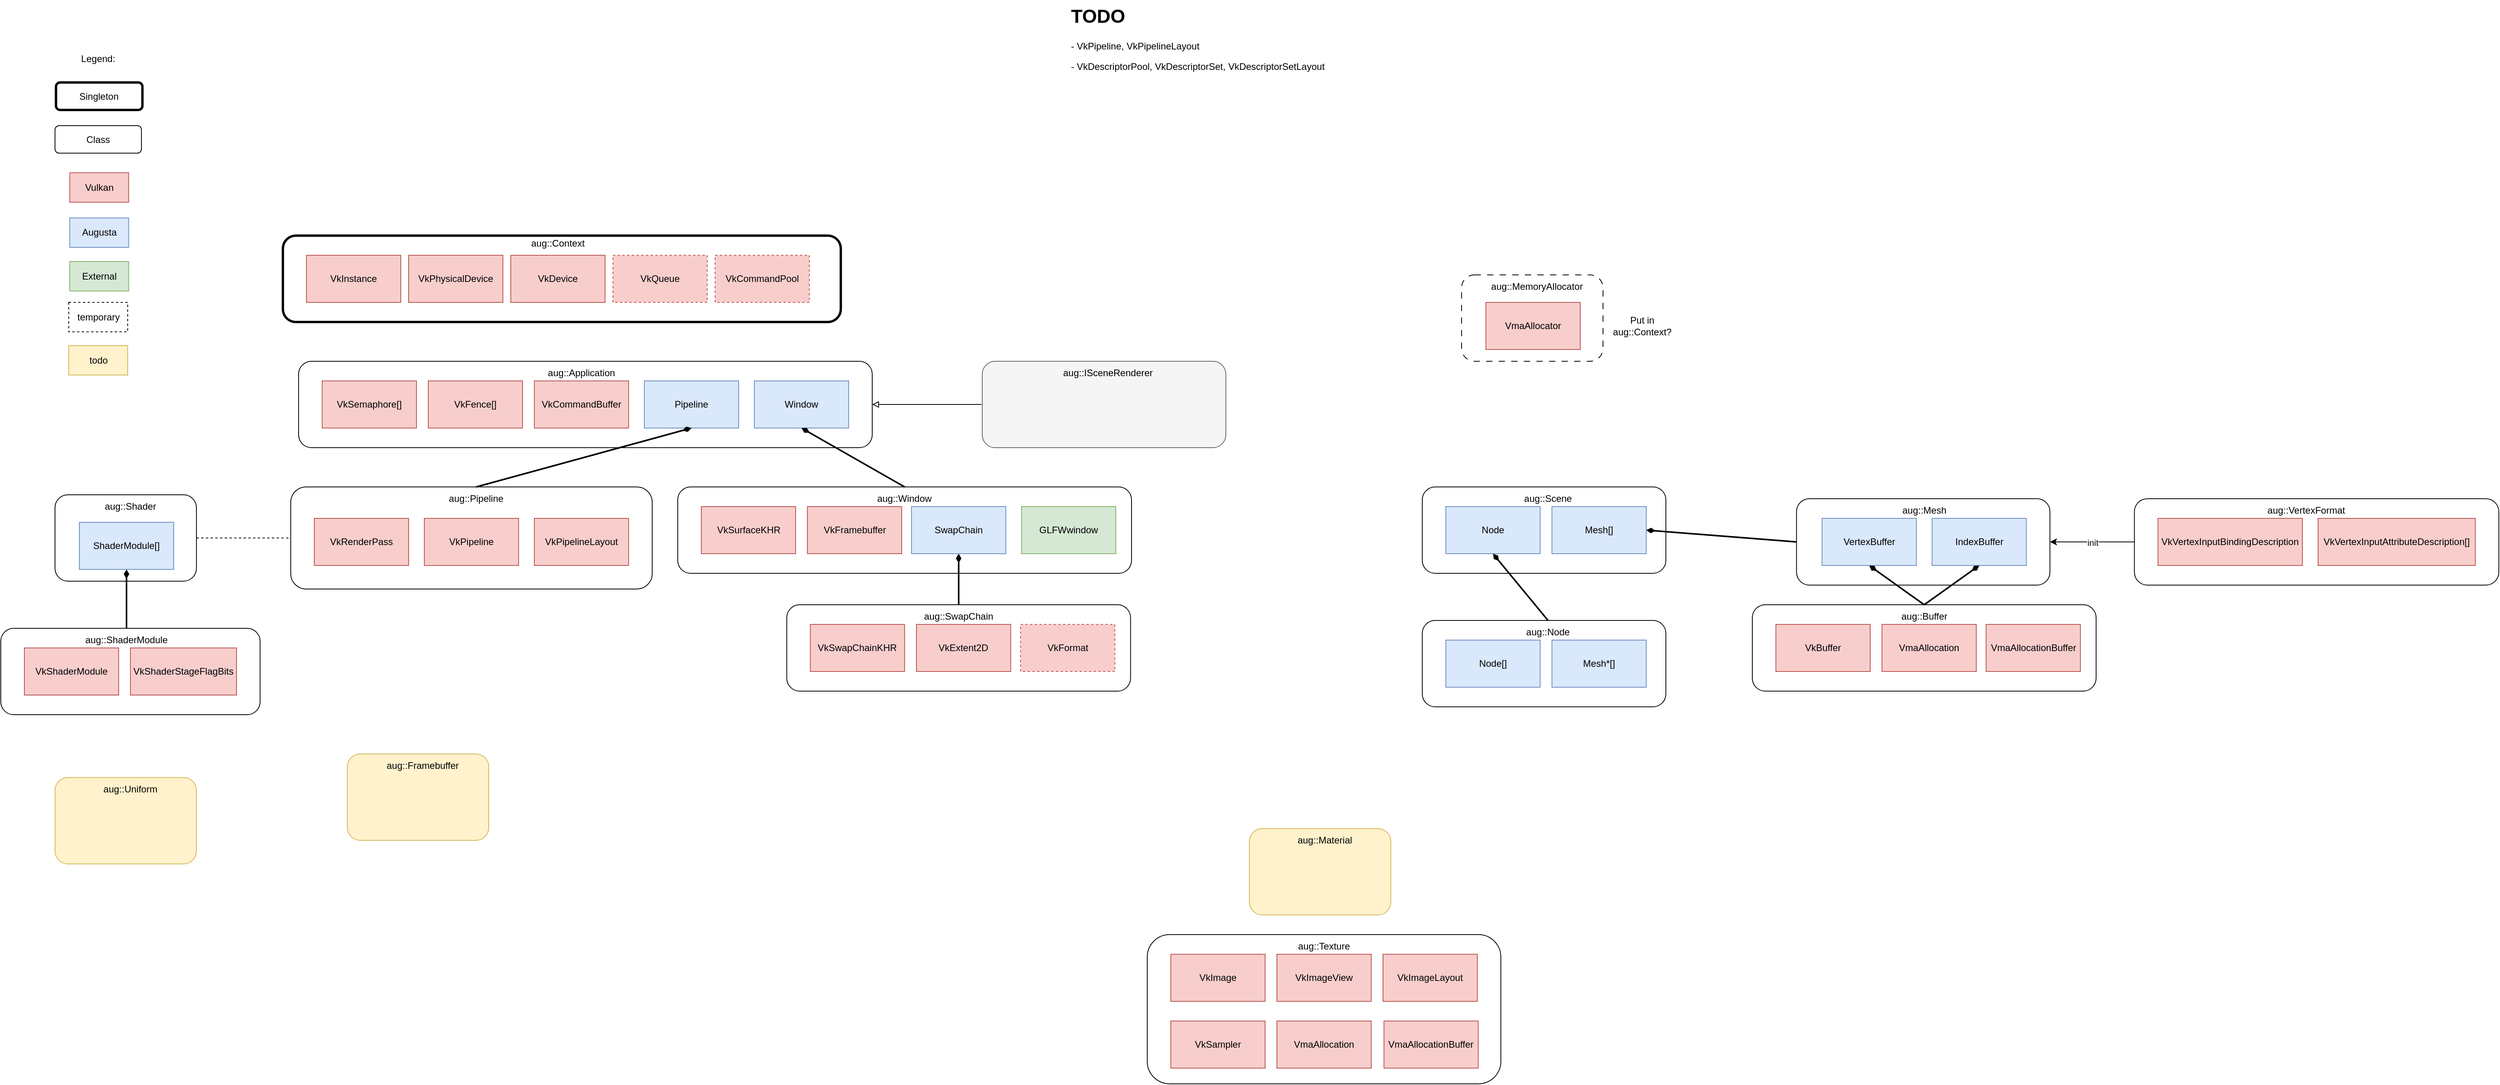 <mxfile version="26.1.1">
  <diagram name="Page-1" id="M-gKZGiricoeosnPaXWC">
    <mxGraphModel dx="2876" dy="2363" grid="1" gridSize="10" guides="1" tooltips="1" connect="1" arrows="1" fold="1" page="1" pageScale="1" pageWidth="827" pageHeight="1169" math="0" shadow="0">
      <root>
        <mxCell id="0" />
        <mxCell id="1" parent="0" />
        <mxCell id="n2kh0YCEqvJ2ROsxbAbJ-4" value="" style="rounded=1;whiteSpace=wrap;html=1;strokeWidth=3;" parent="1" vertex="1">
          <mxGeometry x="50" y="60" width="710" height="110" as="geometry" />
        </mxCell>
        <mxCell id="n2kh0YCEqvJ2ROsxbAbJ-1" value="VkInstance" style="rounded=0;whiteSpace=wrap;html=1;fillColor=#f8cecc;strokeColor=#b85450;" parent="1" vertex="1">
          <mxGeometry x="80" y="85" width="120" height="60" as="geometry" />
        </mxCell>
        <mxCell id="n2kh0YCEqvJ2ROsxbAbJ-2" value="VkPhysicalDevice" style="rounded=0;whiteSpace=wrap;html=1;fillColor=#f8cecc;strokeColor=#b85450;" parent="1" vertex="1">
          <mxGeometry x="210" y="85" width="120" height="60" as="geometry" />
        </mxCell>
        <mxCell id="n2kh0YCEqvJ2ROsxbAbJ-3" value="Vk&lt;span style=&quot;background-color: transparent; color: light-dark(rgb(0, 0, 0), rgb(255, 255, 255));&quot;&gt;Device&lt;/span&gt;" style="rounded=0;whiteSpace=wrap;html=1;fillColor=#f8cecc;strokeColor=#b85450;" parent="1" vertex="1">
          <mxGeometry x="340" y="85" width="120" height="60" as="geometry" />
        </mxCell>
        <mxCell id="n2kh0YCEqvJ2ROsxbAbJ-5" value="aug::Context" style="text;html=1;align=center;verticalAlign=middle;whiteSpace=wrap;rounded=0;" parent="1" vertex="1">
          <mxGeometry x="370" y="55" width="60" height="30" as="geometry" />
        </mxCell>
        <mxCell id="n2kh0YCEqvJ2ROsxbAbJ-6" value="VkQueue" style="rounded=0;whiteSpace=wrap;html=1;dashed=1;fillColor=#f8cecc;strokeColor=#b85450;" parent="1" vertex="1">
          <mxGeometry x="470" y="85" width="120" height="60" as="geometry" />
        </mxCell>
        <mxCell id="n2kh0YCEqvJ2ROsxbAbJ-7" value="VkCommandPool" style="rounded=0;whiteSpace=wrap;html=1;dashed=1;fillColor=#f8cecc;strokeColor=#b85450;" parent="1" vertex="1">
          <mxGeometry x="600" y="85" width="120" height="60" as="geometry" />
        </mxCell>
        <mxCell id="n2kh0YCEqvJ2ROsxbAbJ-8" value="" style="rounded=1;whiteSpace=wrap;html=1;" parent="1" vertex="1">
          <mxGeometry x="552.5" y="380" width="577.5" height="110" as="geometry" />
        </mxCell>
        <mxCell id="n2kh0YCEqvJ2ROsxbAbJ-9" value="VkSurfaceKHR" style="rounded=0;whiteSpace=wrap;html=1;fillColor=#f8cecc;strokeColor=#b85450;" parent="1" vertex="1">
          <mxGeometry x="582.5" y="405" width="120" height="60" as="geometry" />
        </mxCell>
        <mxCell id="n2kh0YCEqvJ2ROsxbAbJ-10" value="VkFramebuffer" style="rounded=0;whiteSpace=wrap;html=1;fillColor=#f8cecc;strokeColor=#b85450;" parent="1" vertex="1">
          <mxGeometry x="717.5" y="405" width="120" height="60" as="geometry" />
        </mxCell>
        <mxCell id="n2kh0YCEqvJ2ROsxbAbJ-11" value="aug::Window" style="text;html=1;align=center;verticalAlign=middle;whiteSpace=wrap;rounded=0;" parent="1" vertex="1">
          <mxGeometry x="811.25" y="380" width="60" height="30" as="geometry" />
        </mxCell>
        <mxCell id="n2kh0YCEqvJ2ROsxbAbJ-12" value="SwapChain" style="rounded=0;whiteSpace=wrap;html=1;fillColor=#dae8fc;strokeColor=#6c8ebf;" parent="1" vertex="1">
          <mxGeometry x="850" y="405" width="120" height="60" as="geometry" />
        </mxCell>
        <mxCell id="n2kh0YCEqvJ2ROsxbAbJ-13" value="" style="rounded=1;whiteSpace=wrap;html=1;" parent="1" vertex="1">
          <mxGeometry x="691.25" y="530" width="437.5" height="110" as="geometry" />
        </mxCell>
        <mxCell id="n2kh0YCEqvJ2ROsxbAbJ-14" value="VkSwapChainKHR" style="rounded=0;whiteSpace=wrap;html=1;fillColor=#f8cecc;strokeColor=#b85450;" parent="1" vertex="1">
          <mxGeometry x="721.25" y="555" width="120" height="60" as="geometry" />
        </mxCell>
        <mxCell id="n2kh0YCEqvJ2ROsxbAbJ-15" value="VkExtent2D" style="rounded=0;whiteSpace=wrap;html=1;fillColor=#f8cecc;strokeColor=#b85450;" parent="1" vertex="1">
          <mxGeometry x="856.25" y="555" width="120" height="60" as="geometry" />
        </mxCell>
        <mxCell id="n2kh0YCEqvJ2ROsxbAbJ-16" value="aug::SwapChain" style="text;html=1;align=center;verticalAlign=middle;whiteSpace=wrap;rounded=0;" parent="1" vertex="1">
          <mxGeometry x="880" y="530" width="60" height="30" as="geometry" />
        </mxCell>
        <mxCell id="n2kh0YCEqvJ2ROsxbAbJ-17" value="VkFormat" style="rounded=0;whiteSpace=wrap;html=1;fillColor=#f8cecc;strokeColor=#b85450;dashed=1;" parent="1" vertex="1">
          <mxGeometry x="988.75" y="555" width="120" height="60" as="geometry" />
        </mxCell>
        <mxCell id="n2kh0YCEqvJ2ROsxbAbJ-18" value="GLFWwindow" style="rounded=0;whiteSpace=wrap;html=1;fillColor=#d5e8d4;strokeColor=#82b366;" parent="1" vertex="1">
          <mxGeometry x="990" y="405" width="120" height="60" as="geometry" />
        </mxCell>
        <mxCell id="n2kh0YCEqvJ2ROsxbAbJ-19" value="" style="endArrow=diamondThin;html=1;strokeWidth=2;rounded=0;exitX=0.5;exitY=0;exitDx=0;exitDy=0;entryX=0.5;entryY=1;entryDx=0;entryDy=0;endFill=1;" parent="1" source="n2kh0YCEqvJ2ROsxbAbJ-13" target="n2kh0YCEqvJ2ROsxbAbJ-12" edge="1">
          <mxGeometry width="50" height="50" relative="1" as="geometry">
            <mxPoint x="850" y="510" as="sourcePoint" />
            <mxPoint x="950" y="420" as="targetPoint" />
          </mxGeometry>
        </mxCell>
        <mxCell id="n2kh0YCEqvJ2ROsxbAbJ-21" value="" style="rounded=1;whiteSpace=wrap;html=1;" parent="1" vertex="1">
          <mxGeometry x="70" y="220" width="730" height="110" as="geometry" />
        </mxCell>
        <mxCell id="n2kh0YCEqvJ2ROsxbAbJ-22" value="VkSemaphore[]" style="rounded=0;whiteSpace=wrap;html=1;fillColor=#f8cecc;strokeColor=#b85450;" parent="1" vertex="1">
          <mxGeometry x="100" y="245" width="120" height="60" as="geometry" />
        </mxCell>
        <mxCell id="n2kh0YCEqvJ2ROsxbAbJ-23" value="VkFence[]" style="rounded=0;whiteSpace=wrap;html=1;fillColor=#f8cecc;strokeColor=#b85450;" parent="1" vertex="1">
          <mxGeometry x="235" y="245" width="120" height="60" as="geometry" />
        </mxCell>
        <mxCell id="n2kh0YCEqvJ2ROsxbAbJ-24" value="aug::Application" style="text;html=1;align=center;verticalAlign=middle;whiteSpace=wrap;rounded=0;" parent="1" vertex="1">
          <mxGeometry x="400" y="220" width="60" height="30" as="geometry" />
        </mxCell>
        <mxCell id="n2kh0YCEqvJ2ROsxbAbJ-25" value="Window" style="rounded=0;whiteSpace=wrap;html=1;fillColor=#dae8fc;strokeColor=#6c8ebf;" parent="1" vertex="1">
          <mxGeometry x="650" y="245" width="120" height="60" as="geometry" />
        </mxCell>
        <mxCell id="n2kh0YCEqvJ2ROsxbAbJ-27" value="VkCommandBuffer" style="rounded=0;whiteSpace=wrap;html=1;fillColor=#f8cecc;strokeColor=#b85450;" parent="1" vertex="1">
          <mxGeometry x="370" y="245" width="120" height="60" as="geometry" />
        </mxCell>
        <mxCell id="n2kh0YCEqvJ2ROsxbAbJ-28" value="" style="endArrow=diamondThin;html=1;strokeWidth=2;rounded=0;entryX=0.5;entryY=1;entryDx=0;entryDy=0;exitX=0.5;exitY=0;exitDx=0;exitDy=0;endFill=1;" parent="1" source="n2kh0YCEqvJ2ROsxbAbJ-11" target="n2kh0YCEqvJ2ROsxbAbJ-25" edge="1">
          <mxGeometry width="50" height="50" relative="1" as="geometry">
            <mxPoint x="450" y="280" as="sourcePoint" />
            <mxPoint x="500" y="230" as="targetPoint" />
          </mxGeometry>
        </mxCell>
        <mxCell id="n2kh0YCEqvJ2ROsxbAbJ-29" value="" style="rounded=1;whiteSpace=wrap;html=1;strokeWidth=3;" parent="1" vertex="1">
          <mxGeometry x="-238.75" y="-135" width="110" height="35" as="geometry" />
        </mxCell>
        <mxCell id="n2kh0YCEqvJ2ROsxbAbJ-30" value="Singleton" style="text;html=1;align=center;verticalAlign=middle;whiteSpace=wrap;rounded=0;" parent="1" vertex="1">
          <mxGeometry x="-213.75" y="-132.5" width="60" height="30" as="geometry" />
        </mxCell>
        <mxCell id="n2kh0YCEqvJ2ROsxbAbJ-31" value="" style="rounded=1;whiteSpace=wrap;html=1;strokeWidth=1;" parent="1" vertex="1">
          <mxGeometry x="-240" y="-80" width="110" height="35" as="geometry" />
        </mxCell>
        <mxCell id="n2kh0YCEqvJ2ROsxbAbJ-32" value="Class" style="text;html=1;align=center;verticalAlign=middle;whiteSpace=wrap;rounded=0;" parent="1" vertex="1">
          <mxGeometry x="-215" y="-77.5" width="60" height="30" as="geometry" />
        </mxCell>
        <mxCell id="n2kh0YCEqvJ2ROsxbAbJ-33" value="Legend:" style="text;html=1;align=center;verticalAlign=middle;whiteSpace=wrap;rounded=0;" parent="1" vertex="1">
          <mxGeometry x="-215" y="-180" width="60" height="30" as="geometry" />
        </mxCell>
        <mxCell id="n2kh0YCEqvJ2ROsxbAbJ-34" value="Vulkan" style="rounded=0;whiteSpace=wrap;html=1;fillColor=#f8cecc;strokeColor=#b85450;" parent="1" vertex="1">
          <mxGeometry x="-221.25" y="-20" width="75" height="37.5" as="geometry" />
        </mxCell>
        <mxCell id="n2kh0YCEqvJ2ROsxbAbJ-35" value="Augusta" style="rounded=0;whiteSpace=wrap;html=1;fillColor=#dae8fc;strokeColor=#6c8ebf;" parent="1" vertex="1">
          <mxGeometry x="-221.25" y="37.5" width="75" height="37.5" as="geometry" />
        </mxCell>
        <mxCell id="n2kh0YCEqvJ2ROsxbAbJ-36" value="External" style="rounded=0;whiteSpace=wrap;html=1;fillColor=#d5e8d4;strokeColor=#82b366;" parent="1" vertex="1">
          <mxGeometry x="-221.25" y="93" width="75" height="37.5" as="geometry" />
        </mxCell>
        <mxCell id="n2kh0YCEqvJ2ROsxbAbJ-37" value="" style="rounded=1;whiteSpace=wrap;html=1;" parent="1" vertex="1">
          <mxGeometry x="1920" y="530" width="437.5" height="110" as="geometry" />
        </mxCell>
        <mxCell id="n2kh0YCEqvJ2ROsxbAbJ-38" value="VkBuffer" style="rounded=0;whiteSpace=wrap;html=1;fillColor=#f8cecc;strokeColor=#b85450;" parent="1" vertex="1">
          <mxGeometry x="1950" y="555" width="120" height="60" as="geometry" />
        </mxCell>
        <mxCell id="n2kh0YCEqvJ2ROsxbAbJ-39" value="VmaAllocation" style="rounded=0;whiteSpace=wrap;html=1;fillColor=#f8cecc;strokeColor=#b85450;" parent="1" vertex="1">
          <mxGeometry x="2085" y="555" width="120" height="60" as="geometry" />
        </mxCell>
        <mxCell id="n2kh0YCEqvJ2ROsxbAbJ-40" value="aug::Buffer" style="text;html=1;align=center;verticalAlign=middle;whiteSpace=wrap;rounded=0;" parent="1" vertex="1">
          <mxGeometry x="2108.75" y="530" width="60" height="30" as="geometry" />
        </mxCell>
        <mxCell id="n2kh0YCEqvJ2ROsxbAbJ-41" value="VmaAllocationBuffer" style="rounded=0;whiteSpace=wrap;html=1;fillColor=#f8cecc;strokeColor=#b85450;" parent="1" vertex="1">
          <mxGeometry x="2217.5" y="555" width="120" height="60" as="geometry" />
        </mxCell>
        <mxCell id="n2kh0YCEqvJ2ROsxbAbJ-43" value="temporary" style="rounded=0;whiteSpace=wrap;html=1;dashed=1;" parent="1" vertex="1">
          <mxGeometry x="-222.5" y="145" width="75" height="37.5" as="geometry" />
        </mxCell>
        <mxCell id="n2kh0YCEqvJ2ROsxbAbJ-44" value="" style="rounded=1;whiteSpace=wrap;html=1;" parent="1" vertex="1">
          <mxGeometry x="1976.25" y="395" width="322.5" height="110" as="geometry" />
        </mxCell>
        <mxCell id="n2kh0YCEqvJ2ROsxbAbJ-45" value="VertexBuffer" style="rounded=0;whiteSpace=wrap;html=1;fillColor=#dae8fc;strokeColor=#6c8ebf;" parent="1" vertex="1">
          <mxGeometry x="2008.75" y="420" width="120" height="60" as="geometry" />
        </mxCell>
        <mxCell id="n2kh0YCEqvJ2ROsxbAbJ-47" value="aug::Mesh" style="text;html=1;align=center;verticalAlign=middle;whiteSpace=wrap;rounded=0;" parent="1" vertex="1">
          <mxGeometry x="2108.75" y="395" width="60" height="30" as="geometry" />
        </mxCell>
        <mxCell id="n2kh0YCEqvJ2ROsxbAbJ-49" value="IndexBuffer" style="rounded=0;whiteSpace=wrap;html=1;fillColor=#dae8fc;strokeColor=#6c8ebf;" parent="1" vertex="1">
          <mxGeometry x="2148.75" y="420" width="120" height="60" as="geometry" />
        </mxCell>
        <mxCell id="n2kh0YCEqvJ2ROsxbAbJ-51" value="" style="endArrow=diamondThin;html=1;strokeWidth=2;rounded=0;entryX=0.5;entryY=1;entryDx=0;entryDy=0;exitX=0.5;exitY=0;exitDx=0;exitDy=0;endFill=1;" parent="1" source="n2kh0YCEqvJ2ROsxbAbJ-40" target="n2kh0YCEqvJ2ROsxbAbJ-45" edge="1">
          <mxGeometry width="50" height="50" relative="1" as="geometry">
            <mxPoint x="2570" y="280" as="sourcePoint" />
            <mxPoint x="2620" y="230" as="targetPoint" />
          </mxGeometry>
        </mxCell>
        <mxCell id="n2kh0YCEqvJ2ROsxbAbJ-52" value="" style="endArrow=diamondThin;html=1;strokeWidth=2;rounded=0;exitX=0.5;exitY=0;exitDx=0;exitDy=0;endFill=1;entryX=0.5;entryY=1;entryDx=0;entryDy=0;" parent="1" source="n2kh0YCEqvJ2ROsxbAbJ-40" target="n2kh0YCEqvJ2ROsxbAbJ-49" edge="1">
          <mxGeometry width="50" height="50" relative="1" as="geometry">
            <mxPoint x="2570" y="280" as="sourcePoint" />
            <mxPoint x="2240" y="250" as="targetPoint" />
          </mxGeometry>
        </mxCell>
        <mxCell id="TUPYy8MsdaiW_5QVXkBf-1" value="" style="rounded=1;whiteSpace=wrap;html=1;" parent="1" vertex="1">
          <mxGeometry x="-309" y="560" width="330" height="110" as="geometry" />
        </mxCell>
        <mxCell id="TUPYy8MsdaiW_5QVXkBf-2" value="VkShaderModule" style="rounded=0;whiteSpace=wrap;html=1;fillColor=#f8cecc;strokeColor=#b85450;" parent="1" vertex="1">
          <mxGeometry x="-279" y="585" width="120" height="60" as="geometry" />
        </mxCell>
        <mxCell id="TUPYy8MsdaiW_5QVXkBf-3" value="&lt;font&gt;VkShaderStageFlagBits&lt;/font&gt;" style="rounded=0;whiteSpace=wrap;html=1;fillColor=#f8cecc;strokeColor=#b85450;" parent="1" vertex="1">
          <mxGeometry x="-144" y="585" width="135" height="60" as="geometry" />
        </mxCell>
        <mxCell id="TUPYy8MsdaiW_5QVXkBf-4" value="aug::ShaderModule" style="text;html=1;align=center;verticalAlign=middle;whiteSpace=wrap;rounded=0;" parent="1" vertex="1">
          <mxGeometry x="-179" y="560" width="60" height="30" as="geometry" />
        </mxCell>
        <mxCell id="TUPYy8MsdaiW_5QVXkBf-7" value="todo" style="rounded=0;whiteSpace=wrap;html=1;fillColor=#fff2cc;strokeColor=#d6b656;" parent="1" vertex="1">
          <mxGeometry x="-222.5" y="200" width="75" height="37.5" as="geometry" />
        </mxCell>
        <mxCell id="33dLrQ-DiUgKYrCPhPCM-1" style="edgeStyle=orthogonalEdgeStyle;rounded=0;orthogonalLoop=1;jettySize=auto;html=1;exitX=1;exitY=0.5;exitDx=0;exitDy=0;entryX=0;entryY=0.5;entryDx=0;entryDy=0;endArrow=none;startFill=0;dashed=1;" edge="1" parent="1" source="TUPYy8MsdaiW_5QVXkBf-8" target="TUPYy8MsdaiW_5QVXkBf-47">
          <mxGeometry relative="1" as="geometry" />
        </mxCell>
        <mxCell id="TUPYy8MsdaiW_5QVXkBf-8" value="" style="rounded=1;whiteSpace=wrap;html=1;" parent="1" vertex="1">
          <mxGeometry x="-240" y="390" width="180" height="110" as="geometry" />
        </mxCell>
        <mxCell id="TUPYy8MsdaiW_5QVXkBf-9" value="aug::Shader" style="text;html=1;align=center;verticalAlign=middle;whiteSpace=wrap;rounded=0;" parent="1" vertex="1">
          <mxGeometry x="-174" y="390" width="60" height="30" as="geometry" />
        </mxCell>
        <mxCell id="TUPYy8MsdaiW_5QVXkBf-15" style="edgeStyle=orthogonalEdgeStyle;rounded=0;orthogonalLoop=1;jettySize=auto;html=1;exitX=0;exitY=0.5;exitDx=0;exitDy=0;entryX=1;entryY=0.5;entryDx=0;entryDy=0;" parent="1" source="TUPYy8MsdaiW_5QVXkBf-10" target="n2kh0YCEqvJ2ROsxbAbJ-44" edge="1">
          <mxGeometry relative="1" as="geometry">
            <Array as="points">
              <mxPoint x="2346.25" y="450" />
              <mxPoint x="2346.25" y="450" />
            </Array>
          </mxGeometry>
        </mxCell>
        <mxCell id="TUPYy8MsdaiW_5QVXkBf-16" value="init" style="edgeLabel;html=1;align=center;verticalAlign=middle;resizable=0;points=[];" parent="TUPYy8MsdaiW_5QVXkBf-15" vertex="1" connectable="0">
          <mxGeometry x="-0.009" y="1" relative="1" as="geometry">
            <mxPoint as="offset" />
          </mxGeometry>
        </mxCell>
        <mxCell id="TUPYy8MsdaiW_5QVXkBf-10" value="" style="rounded=1;whiteSpace=wrap;html=1;" parent="1" vertex="1">
          <mxGeometry x="2406.25" y="395" width="463.75" height="110" as="geometry" />
        </mxCell>
        <mxCell id="TUPYy8MsdaiW_5QVXkBf-11" value="&lt;font&gt;VkVertexInputBindingDescription&lt;/font&gt;" style="rounded=0;whiteSpace=wrap;html=1;fillColor=#f8cecc;strokeColor=#b85450;" parent="1" vertex="1">
          <mxGeometry x="2436.25" y="420" width="183.75" height="60" as="geometry" />
        </mxCell>
        <mxCell id="TUPYy8MsdaiW_5QVXkBf-12" value="VkVertexInputAttributeDescription[]" style="rounded=0;whiteSpace=wrap;html=1;fillColor=#f8cecc;strokeColor=#b85450;" parent="1" vertex="1">
          <mxGeometry x="2640" y="420" width="200" height="60" as="geometry" />
        </mxCell>
        <mxCell id="TUPYy8MsdaiW_5QVXkBf-13" value="aug::VertexFormat" style="text;html=1;align=center;verticalAlign=middle;whiteSpace=wrap;rounded=0;" parent="1" vertex="1">
          <mxGeometry x="2595" y="395" width="60" height="30" as="geometry" />
        </mxCell>
        <mxCell id="TUPYy8MsdaiW_5QVXkBf-17" value="ShaderModule[]" style="rounded=0;whiteSpace=wrap;html=1;fillColor=#dae8fc;strokeColor=#6c8ebf;" parent="1" vertex="1">
          <mxGeometry x="-209" y="425" width="120" height="60" as="geometry" />
        </mxCell>
        <mxCell id="TUPYy8MsdaiW_5QVXkBf-18" value="" style="endArrow=diamondThin;html=1;strokeWidth=2;rounded=0;entryX=0.5;entryY=1;entryDx=0;entryDy=0;exitX=0.5;exitY=0;exitDx=0;exitDy=0;endFill=1;" parent="1" source="TUPYy8MsdaiW_5QVXkBf-4" target="TUPYy8MsdaiW_5QVXkBf-17" edge="1">
          <mxGeometry width="50" height="50" relative="1" as="geometry">
            <mxPoint x="-830" y="460" as="sourcePoint" />
            <mxPoint x="-780" y="410" as="targetPoint" />
          </mxGeometry>
        </mxCell>
        <mxCell id="TUPYy8MsdaiW_5QVXkBf-19" value="" style="rounded=1;whiteSpace=wrap;html=1;" parent="1" vertex="1">
          <mxGeometry x="1500" y="380" width="310" height="110" as="geometry" />
        </mxCell>
        <mxCell id="TUPYy8MsdaiW_5QVXkBf-20" value="Node" style="rounded=0;whiteSpace=wrap;html=1;fillColor=#dae8fc;strokeColor=#6c8ebf;" parent="1" vertex="1">
          <mxGeometry x="1530" y="405" width="120" height="60" as="geometry" />
        </mxCell>
        <mxCell id="TUPYy8MsdaiW_5QVXkBf-21" value="&lt;font&gt;Mesh[]&lt;/font&gt;" style="rounded=0;whiteSpace=wrap;html=1;fillColor=#dae8fc;strokeColor=#6c8ebf;" parent="1" vertex="1">
          <mxGeometry x="1665" y="405" width="120" height="60" as="geometry" />
        </mxCell>
        <mxCell id="TUPYy8MsdaiW_5QVXkBf-22" value="aug::Scene" style="text;html=1;align=center;verticalAlign=middle;whiteSpace=wrap;rounded=0;" parent="1" vertex="1">
          <mxGeometry x="1630" y="380" width="60" height="30" as="geometry" />
        </mxCell>
        <mxCell id="TUPYy8MsdaiW_5QVXkBf-23" value="" style="rounded=1;whiteSpace=wrap;html=1;" parent="1" vertex="1">
          <mxGeometry x="1500" y="550" width="310" height="110" as="geometry" />
        </mxCell>
        <mxCell id="TUPYy8MsdaiW_5QVXkBf-24" value="Node[]" style="rounded=0;whiteSpace=wrap;html=1;fillColor=#dae8fc;strokeColor=#6c8ebf;" parent="1" vertex="1">
          <mxGeometry x="1530" y="575" width="120" height="60" as="geometry" />
        </mxCell>
        <mxCell id="TUPYy8MsdaiW_5QVXkBf-25" value="&lt;font&gt;Mesh*[]&lt;/font&gt;" style="rounded=0;whiteSpace=wrap;html=1;fillColor=#dae8fc;strokeColor=#6c8ebf;" parent="1" vertex="1">
          <mxGeometry x="1665" y="575" width="120" height="60" as="geometry" />
        </mxCell>
        <mxCell id="TUPYy8MsdaiW_5QVXkBf-26" value="aug::Node" style="text;html=1;align=center;verticalAlign=middle;whiteSpace=wrap;rounded=0;" parent="1" vertex="1">
          <mxGeometry x="1630" y="550" width="60" height="30" as="geometry" />
        </mxCell>
        <mxCell id="TUPYy8MsdaiW_5QVXkBf-28" value="" style="endArrow=diamondThin;html=1;strokeWidth=2;rounded=0;entryX=1;entryY=0.5;entryDx=0;entryDy=0;exitX=0;exitY=0.5;exitDx=0;exitDy=0;endFill=1;" parent="1" source="n2kh0YCEqvJ2ROsxbAbJ-44" target="TUPYy8MsdaiW_5QVXkBf-21" edge="1">
          <mxGeometry width="50" height="50" relative="1" as="geometry">
            <mxPoint x="2149" y="540" as="sourcePoint" />
            <mxPoint x="2079" y="490" as="targetPoint" />
          </mxGeometry>
        </mxCell>
        <mxCell id="TUPYy8MsdaiW_5QVXkBf-29" value="" style="endArrow=diamondThin;html=1;strokeWidth=2;rounded=0;entryX=0.5;entryY=1;entryDx=0;entryDy=0;exitX=0.5;exitY=0;exitDx=0;exitDy=0;endFill=1;" parent="1" source="TUPYy8MsdaiW_5QVXkBf-26" target="TUPYy8MsdaiW_5QVXkBf-20" edge="1">
          <mxGeometry width="50" height="50" relative="1" as="geometry">
            <mxPoint x="1986" y="460" as="sourcePoint" />
            <mxPoint x="1795" y="445" as="targetPoint" />
          </mxGeometry>
        </mxCell>
        <mxCell id="TUPYy8MsdaiW_5QVXkBf-30" value="" style="rounded=1;whiteSpace=wrap;html=1;dashed=1;dashPattern=8 8;" parent="1" vertex="1">
          <mxGeometry x="1550" y="110" width="180" height="110" as="geometry" />
        </mxCell>
        <mxCell id="TUPYy8MsdaiW_5QVXkBf-31" value="aug::MemoryAllocator" style="text;html=1;align=center;verticalAlign=middle;whiteSpace=wrap;rounded=0;" parent="1" vertex="1">
          <mxGeometry x="1616" y="110" width="60" height="30" as="geometry" />
        </mxCell>
        <mxCell id="TUPYy8MsdaiW_5QVXkBf-32" value="VmaAllocator" style="rounded=0;whiteSpace=wrap;html=1;fillColor=#f8cecc;strokeColor=#b85450;" parent="1" vertex="1">
          <mxGeometry x="1581" y="145" width="120" height="60" as="geometry" />
        </mxCell>
        <mxCell id="TUPYy8MsdaiW_5QVXkBf-33" value="Put in aug::Context?" style="text;html=1;align=center;verticalAlign=middle;whiteSpace=wrap;rounded=0;" parent="1" vertex="1">
          <mxGeometry x="1750" y="160" width="60" height="30" as="geometry" />
        </mxCell>
        <mxCell id="TUPYy8MsdaiW_5QVXkBf-34" value="" style="rounded=1;whiteSpace=wrap;html=1;" parent="1" vertex="1">
          <mxGeometry x="1150" y="950" width="450" height="190" as="geometry" />
        </mxCell>
        <mxCell id="TUPYy8MsdaiW_5QVXkBf-35" value="VkImage" style="rounded=0;whiteSpace=wrap;html=1;fillColor=#f8cecc;strokeColor=#b85450;" parent="1" vertex="1">
          <mxGeometry x="1180" y="975" width="120" height="60" as="geometry" />
        </mxCell>
        <mxCell id="TUPYy8MsdaiW_5QVXkBf-36" value="VkImageView" style="rounded=0;whiteSpace=wrap;html=1;fillColor=#f8cecc;strokeColor=#b85450;" parent="1" vertex="1">
          <mxGeometry x="1315" y="975" width="120" height="60" as="geometry" />
        </mxCell>
        <mxCell id="TUPYy8MsdaiW_5QVXkBf-37" value="aug::Texture" style="text;html=1;align=center;verticalAlign=middle;whiteSpace=wrap;rounded=0;" parent="1" vertex="1">
          <mxGeometry x="1345" y="950" width="60" height="30" as="geometry" />
        </mxCell>
        <mxCell id="TUPYy8MsdaiW_5QVXkBf-39" value="VkImageLayout" style="rounded=0;whiteSpace=wrap;html=1;fillColor=#f8cecc;strokeColor=#b85450;" parent="1" vertex="1">
          <mxGeometry x="1450" y="975" width="120" height="60" as="geometry" />
        </mxCell>
        <mxCell id="TUPYy8MsdaiW_5QVXkBf-40" value="VkSampler" style="rounded=0;whiteSpace=wrap;html=1;fillColor=#f8cecc;strokeColor=#b85450;" parent="1" vertex="1">
          <mxGeometry x="1180" y="1060" width="120" height="60" as="geometry" />
        </mxCell>
        <mxCell id="TUPYy8MsdaiW_5QVXkBf-41" value="VmaAllocation" style="rounded=0;whiteSpace=wrap;html=1;fillColor=#f8cecc;strokeColor=#b85450;" parent="1" vertex="1">
          <mxGeometry x="1315" y="1060" width="120" height="60" as="geometry" />
        </mxCell>
        <mxCell id="TUPYy8MsdaiW_5QVXkBf-42" value="VmaAllocationBuffer" style="rounded=0;whiteSpace=wrap;html=1;fillColor=#f8cecc;strokeColor=#b85450;" parent="1" vertex="1">
          <mxGeometry x="1451.25" y="1060" width="120" height="60" as="geometry" />
        </mxCell>
        <mxCell id="TUPYy8MsdaiW_5QVXkBf-44" value="" style="rounded=1;whiteSpace=wrap;html=1;fillColor=#fff2cc;strokeColor=#d6b656;" parent="1" vertex="1">
          <mxGeometry x="1280" y="815" width="180" height="110" as="geometry" />
        </mxCell>
        <mxCell id="TUPYy8MsdaiW_5QVXkBf-47" value="" style="rounded=1;whiteSpace=wrap;html=1;" parent="1" vertex="1">
          <mxGeometry x="60" y="380" width="460" height="130" as="geometry" />
        </mxCell>
        <mxCell id="TUPYy8MsdaiW_5QVXkBf-45" value="aug::Material" style="text;html=1;align=center;verticalAlign=middle;whiteSpace=wrap;rounded=0;" parent="1" vertex="1">
          <mxGeometry x="1346" y="815" width="60" height="30" as="geometry" />
        </mxCell>
        <mxCell id="TUPYy8MsdaiW_5QVXkBf-46" value="&lt;h1 style=&quot;margin-top: 0px;&quot;&gt;TODO&lt;/h1&gt;&lt;p&gt;- VkPipeline,&lt;span style=&quot;background-color: transparent; color: light-dark(rgb(0, 0, 0), rgb(255, 255, 255));&quot;&gt;&amp;nbsp;VkPipelineLayout&lt;/span&gt;&lt;/p&gt;&lt;p&gt;- VkDescriptorPool, VkDescriptorSet, VkDescriptorSetLayout&lt;/p&gt;" style="text;html=1;whiteSpace=wrap;overflow=hidden;rounded=0;" parent="1" vertex="1">
          <mxGeometry x="1051" y="-240" width="389" height="370" as="geometry" />
        </mxCell>
        <mxCell id="TUPYy8MsdaiW_5QVXkBf-48" value="aug::&lt;span style=&quot;background-color: transparent; color: light-dark(rgb(0, 0, 0), rgb(255, 255, 255));&quot;&gt;Pipeline&lt;/span&gt;" style="text;html=1;align=center;verticalAlign=middle;whiteSpace=wrap;rounded=0;" parent="1" vertex="1">
          <mxGeometry x="266" y="380" width="60" height="30" as="geometry" />
        </mxCell>
        <mxCell id="TUPYy8MsdaiW_5QVXkBf-51" value="" style="rounded=1;whiteSpace=wrap;html=1;fillColor=#fff2cc;strokeColor=#d6b656;" parent="1" vertex="1">
          <mxGeometry x="-240" y="750" width="180" height="110" as="geometry" />
        </mxCell>
        <mxCell id="TUPYy8MsdaiW_5QVXkBf-52" value="aug::Uniform" style="text;html=1;align=center;verticalAlign=middle;whiteSpace=wrap;rounded=0;" parent="1" vertex="1">
          <mxGeometry x="-174" y="750" width="60" height="30" as="geometry" />
        </mxCell>
        <mxCell id="TUPYy8MsdaiW_5QVXkBf-56" style="edgeStyle=orthogonalEdgeStyle;rounded=0;orthogonalLoop=1;jettySize=auto;html=1;exitX=0;exitY=0.5;exitDx=0;exitDy=0;entryX=1;entryY=0.5;entryDx=0;entryDy=0;endArrow=block;endFill=0;fillColor=#fff2cc;strokeColor=#000000;" parent="1" source="TUPYy8MsdaiW_5QVXkBf-53" target="n2kh0YCEqvJ2ROsxbAbJ-21" edge="1">
          <mxGeometry relative="1" as="geometry" />
        </mxCell>
        <mxCell id="TUPYy8MsdaiW_5QVXkBf-53" value="" style="rounded=1;whiteSpace=wrap;html=1;perimeterSpacing=1;shadow=0;glass=0;fillStyle=auto;fillColor=#f5f5f5;fontColor=#333333;strokeColor=#666666;" parent="1" vertex="1">
          <mxGeometry x="940" y="220" width="310" height="110" as="geometry" />
        </mxCell>
        <mxCell id="TUPYy8MsdaiW_5QVXkBf-54" value="aug::ISceneRenderer" style="text;html=1;align=center;verticalAlign=middle;whiteSpace=wrap;rounded=0;" parent="1" vertex="1">
          <mxGeometry x="1070" y="220" width="60" height="30" as="geometry" />
        </mxCell>
        <mxCell id="TDcHt13z0-nZDKU3l0-x-1" value="" style="rounded=1;whiteSpace=wrap;html=1;fillColor=#fff2cc;strokeColor=#d6b656;" parent="1" vertex="1">
          <mxGeometry x="132" y="720" width="180" height="110" as="geometry" />
        </mxCell>
        <mxCell id="TDcHt13z0-nZDKU3l0-x-2" value="aug::Framebuffer" style="text;html=1;align=center;verticalAlign=middle;whiteSpace=wrap;rounded=0;" parent="1" vertex="1">
          <mxGeometry x="198" y="720" width="60" height="30" as="geometry" />
        </mxCell>
        <mxCell id="n2kh0YCEqvJ2ROsxbAbJ-26" value="VkRenderPass" style="rounded=0;whiteSpace=wrap;html=1;fillColor=#f8cecc;strokeColor=#b85450;" parent="1" vertex="1">
          <mxGeometry x="90" y="420" width="120" height="60" as="geometry" />
        </mxCell>
        <mxCell id="TDcHt13z0-nZDKU3l0-x-3" value="&lt;div&gt;&lt;span style=&quot;background-color: transparent; color: light-dark(rgb(0, 0, 0), rgb(255, 255, 255));&quot;&gt;Pipeline&lt;/span&gt;&lt;/div&gt;" style="rounded=0;whiteSpace=wrap;html=1;fillColor=#dae8fc;strokeColor=#6c8ebf;" parent="1" vertex="1">
          <mxGeometry x="510" y="245" width="120" height="60" as="geometry" />
        </mxCell>
        <mxCell id="TDcHt13z0-nZDKU3l0-x-5" value="" style="endArrow=diamondThin;html=1;strokeWidth=2;rounded=0;entryX=0.5;entryY=1;entryDx=0;entryDy=0;exitX=0.5;exitY=0;exitDx=0;exitDy=0;endFill=1;" parent="1" source="TUPYy8MsdaiW_5QVXkBf-48" target="TDcHt13z0-nZDKU3l0-x-3" edge="1">
          <mxGeometry width="50" height="50" relative="1" as="geometry">
            <mxPoint x="720" y="390" as="sourcePoint" />
            <mxPoint x="720" y="315" as="targetPoint" />
          </mxGeometry>
        </mxCell>
        <mxCell id="TDcHt13z0-nZDKU3l0-x-6" value="VkPipeline" style="rounded=0;whiteSpace=wrap;html=1;fillColor=#f8cecc;strokeColor=#b85450;" parent="1" vertex="1">
          <mxGeometry x="230" y="420" width="120" height="60" as="geometry" />
        </mxCell>
        <mxCell id="TDcHt13z0-nZDKU3l0-x-7" value="VkPipelineLayout" style="rounded=0;whiteSpace=wrap;html=1;fillColor=#f8cecc;strokeColor=#b85450;" parent="1" vertex="1">
          <mxGeometry x="370" y="420" width="120" height="60" as="geometry" />
        </mxCell>
      </root>
    </mxGraphModel>
  </diagram>
</mxfile>
